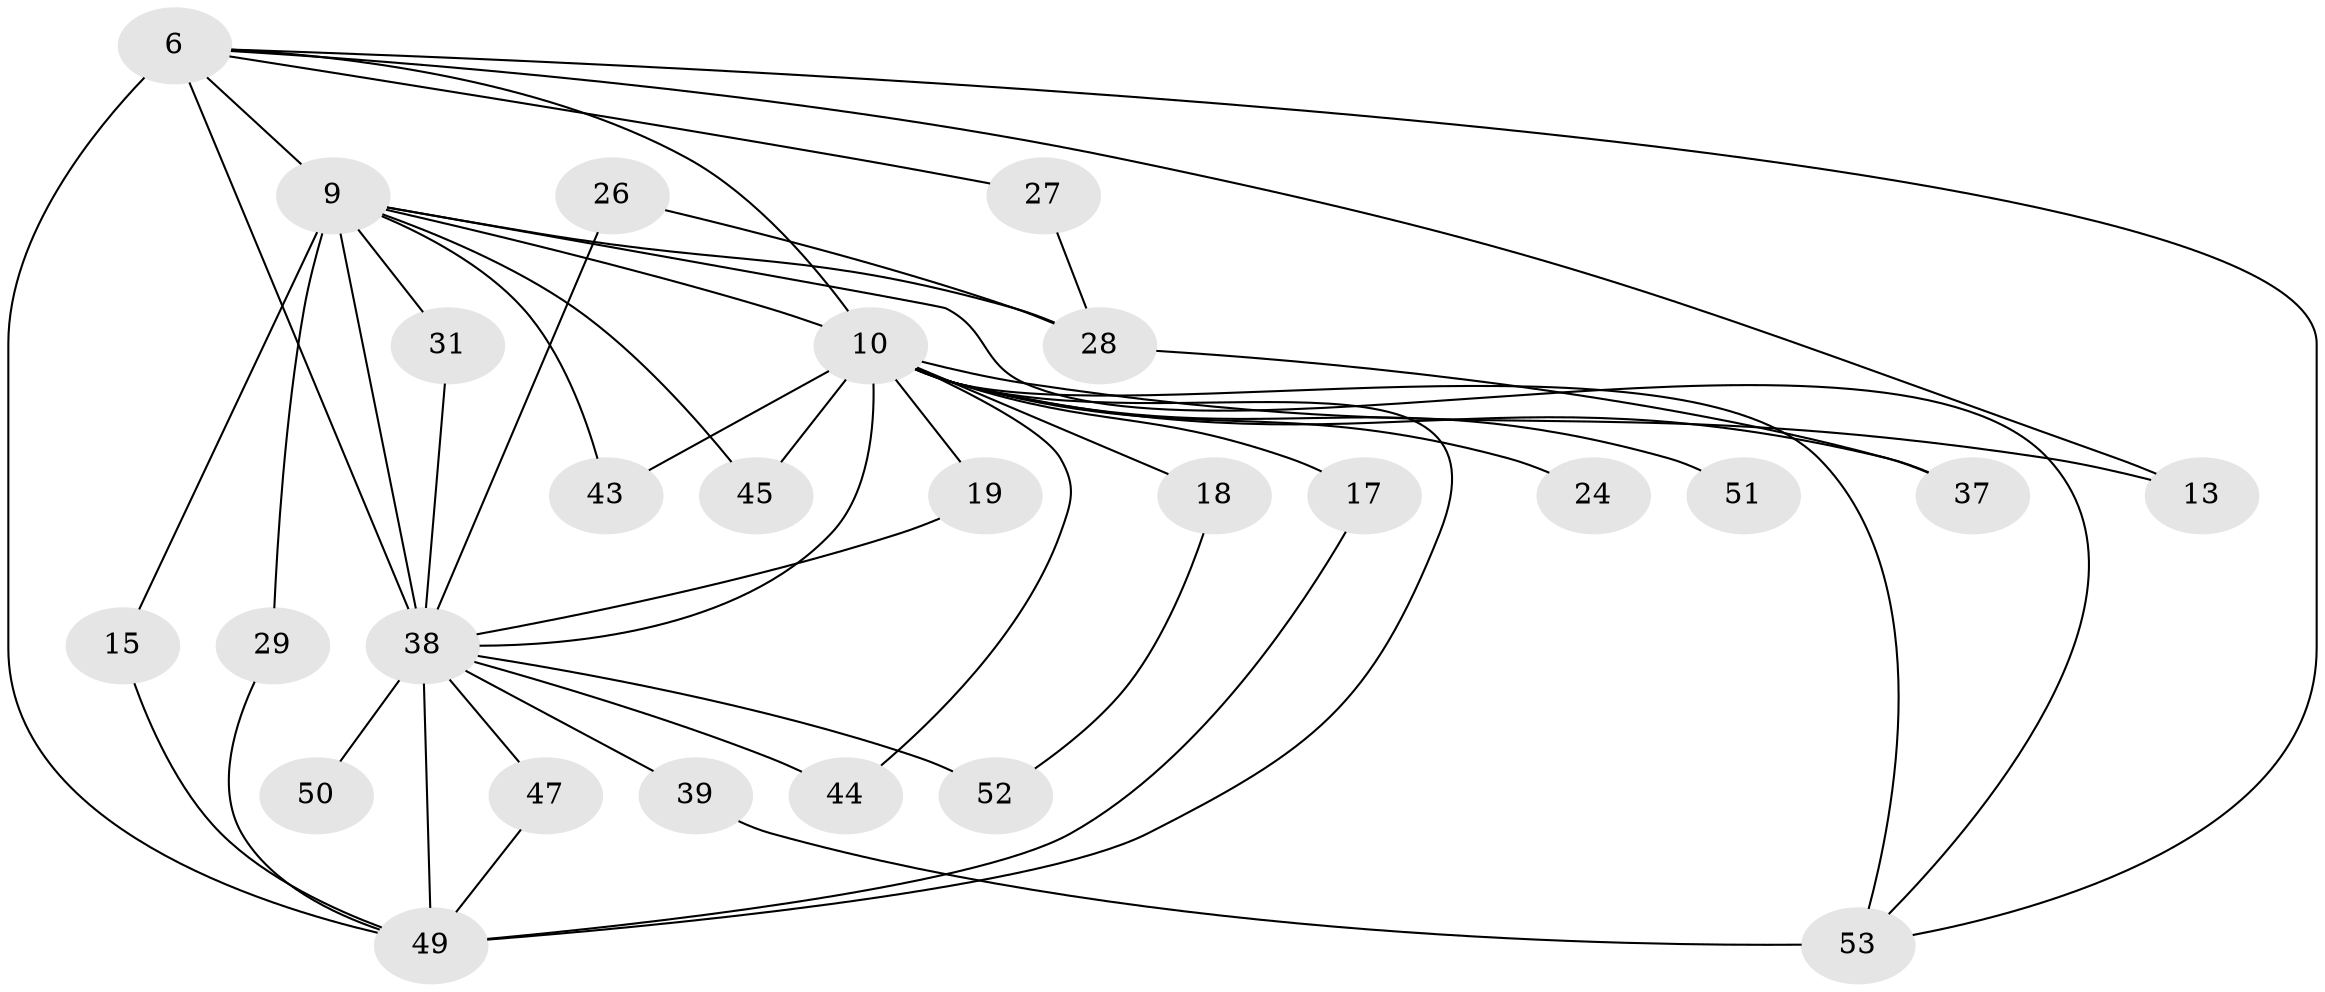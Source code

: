 // original degree distribution, {14: 0.03773584905660377, 16: 0.018867924528301886, 12: 0.05660377358490566, 21: 0.018867924528301886, 13: 0.03773584905660377, 20: 0.018867924528301886, 10: 0.018867924528301886, 3: 0.22641509433962265, 2: 0.5094339622641509, 5: 0.018867924528301886, 6: 0.018867924528301886, 4: 0.018867924528301886}
// Generated by graph-tools (version 1.1) at 2025/45/03/09/25 04:45:56]
// undirected, 26 vertices, 47 edges
graph export_dot {
graph [start="1"]
  node [color=gray90,style=filled];
  6 [super="+5"];
  9 [super="+1"];
  10 [super="+4"];
  13;
  15;
  17 [super="+12"];
  18;
  19;
  24;
  26;
  27;
  28 [super="+25"];
  29;
  31;
  37;
  38 [super="+21+22+7"];
  39;
  43;
  44 [super="+23+30"];
  45;
  47 [super="+41"];
  49 [super="+46+48"];
  50 [super="+40+42"];
  51;
  52 [super="+32"];
  53 [super="+33+34"];
  6 -- 9 [weight=4];
  6 -- 10 [weight=4];
  6 -- 13;
  6 -- 38 [weight=10];
  6 -- 27;
  6 -- 53;
  6 -- 49 [weight=2];
  9 -- 10 [weight=4];
  9 -- 28 [weight=3];
  9 -- 43;
  9 -- 45;
  9 -- 15;
  9 -- 29;
  9 -- 31;
  9 -- 38 [weight=8];
  9 -- 53;
  10 -- 13;
  10 -- 18 [weight=2];
  10 -- 43;
  10 -- 51 [weight=2];
  10 -- 17 [weight=2];
  10 -- 19;
  10 -- 24;
  10 -- 37;
  10 -- 45;
  10 -- 38 [weight=10];
  10 -- 44 [weight=2];
  10 -- 53 [weight=3];
  10 -- 49 [weight=2];
  15 -- 49;
  17 -- 49;
  18 -- 52;
  19 -- 38;
  26 -- 28;
  26 -- 38;
  27 -- 28;
  28 -- 37;
  29 -- 49;
  31 -- 38;
  38 -- 39;
  38 -- 52 [weight=2];
  38 -- 44 [weight=2];
  38 -- 47;
  38 -- 50 [weight=3];
  38 -- 49 [weight=3];
  39 -- 53;
  47 -- 49 [weight=2];
}
